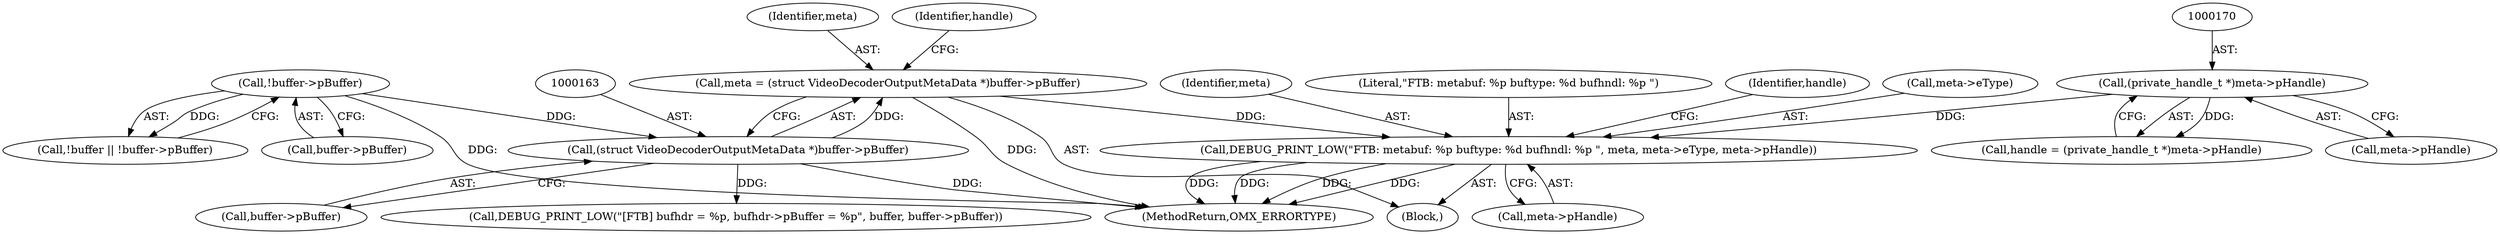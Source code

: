 digraph "0_Android_5b82f4f90c3d531313714df4b936f92fb0ff15cf_1@pointer" {
"1000174" [label="(Call,DEBUG_PRINT_LOW(\"FTB: metabuf: %p buftype: %d bufhndl: %p \", meta, meta->eType, meta->pHandle))"];
"1000160" [label="(Call,meta = (struct VideoDecoderOutputMetaData *)buffer->pBuffer)"];
"1000162" [label="(Call,(struct VideoDecoderOutputMetaData *)buffer->pBuffer)"];
"1000149" [label="(Call,!buffer->pBuffer)"];
"1000169" [label="(Call,(private_handle_t *)meta->pHandle)"];
"1000307" [label="(MethodReturn,OMX_ERRORTYPE)"];
"1000291" [label="(Call,DEBUG_PRINT_LOW(\"[FTB] bufhdr = %p, bufhdr->pBuffer = %p\", buffer, buffer->pBuffer))"];
"1000167" [label="(Call,handle = (private_handle_t *)meta->pHandle)"];
"1000180" [label="(Call,meta->pHandle)"];
"1000174" [label="(Call,DEBUG_PRINT_LOW(\"FTB: metabuf: %p buftype: %d bufhndl: %p \", meta, meta->eType, meta->pHandle))"];
"1000135" [label="(Block,)"];
"1000176" [label="(Identifier,meta)"];
"1000168" [label="(Identifier,handle)"];
"1000150" [label="(Call,buffer->pBuffer)"];
"1000149" [label="(Call,!buffer->pBuffer)"];
"1000175" [label="(Literal,\"FTB: metabuf: %p buftype: %d bufhndl: %p \")"];
"1000161" [label="(Identifier,meta)"];
"1000185" [label="(Identifier,handle)"];
"1000177" [label="(Call,meta->eType)"];
"1000171" [label="(Call,meta->pHandle)"];
"1000169" [label="(Call,(private_handle_t *)meta->pHandle)"];
"1000164" [label="(Call,buffer->pBuffer)"];
"1000160" [label="(Call,meta = (struct VideoDecoderOutputMetaData *)buffer->pBuffer)"];
"1000162" [label="(Call,(struct VideoDecoderOutputMetaData *)buffer->pBuffer)"];
"1000146" [label="(Call,!buffer || !buffer->pBuffer)"];
"1000174" -> "1000135"  [label="AST: "];
"1000174" -> "1000180"  [label="CFG: "];
"1000175" -> "1000174"  [label="AST: "];
"1000176" -> "1000174"  [label="AST: "];
"1000177" -> "1000174"  [label="AST: "];
"1000180" -> "1000174"  [label="AST: "];
"1000185" -> "1000174"  [label="CFG: "];
"1000174" -> "1000307"  [label="DDG: "];
"1000174" -> "1000307"  [label="DDG: "];
"1000174" -> "1000307"  [label="DDG: "];
"1000174" -> "1000307"  [label="DDG: "];
"1000160" -> "1000174"  [label="DDG: "];
"1000169" -> "1000174"  [label="DDG: "];
"1000160" -> "1000135"  [label="AST: "];
"1000160" -> "1000162"  [label="CFG: "];
"1000161" -> "1000160"  [label="AST: "];
"1000162" -> "1000160"  [label="AST: "];
"1000168" -> "1000160"  [label="CFG: "];
"1000160" -> "1000307"  [label="DDG: "];
"1000162" -> "1000160"  [label="DDG: "];
"1000162" -> "1000164"  [label="CFG: "];
"1000163" -> "1000162"  [label="AST: "];
"1000164" -> "1000162"  [label="AST: "];
"1000162" -> "1000307"  [label="DDG: "];
"1000149" -> "1000162"  [label="DDG: "];
"1000162" -> "1000291"  [label="DDG: "];
"1000149" -> "1000146"  [label="AST: "];
"1000149" -> "1000150"  [label="CFG: "];
"1000150" -> "1000149"  [label="AST: "];
"1000146" -> "1000149"  [label="CFG: "];
"1000149" -> "1000307"  [label="DDG: "];
"1000149" -> "1000146"  [label="DDG: "];
"1000169" -> "1000167"  [label="AST: "];
"1000169" -> "1000171"  [label="CFG: "];
"1000170" -> "1000169"  [label="AST: "];
"1000171" -> "1000169"  [label="AST: "];
"1000167" -> "1000169"  [label="CFG: "];
"1000169" -> "1000167"  [label="DDG: "];
}
